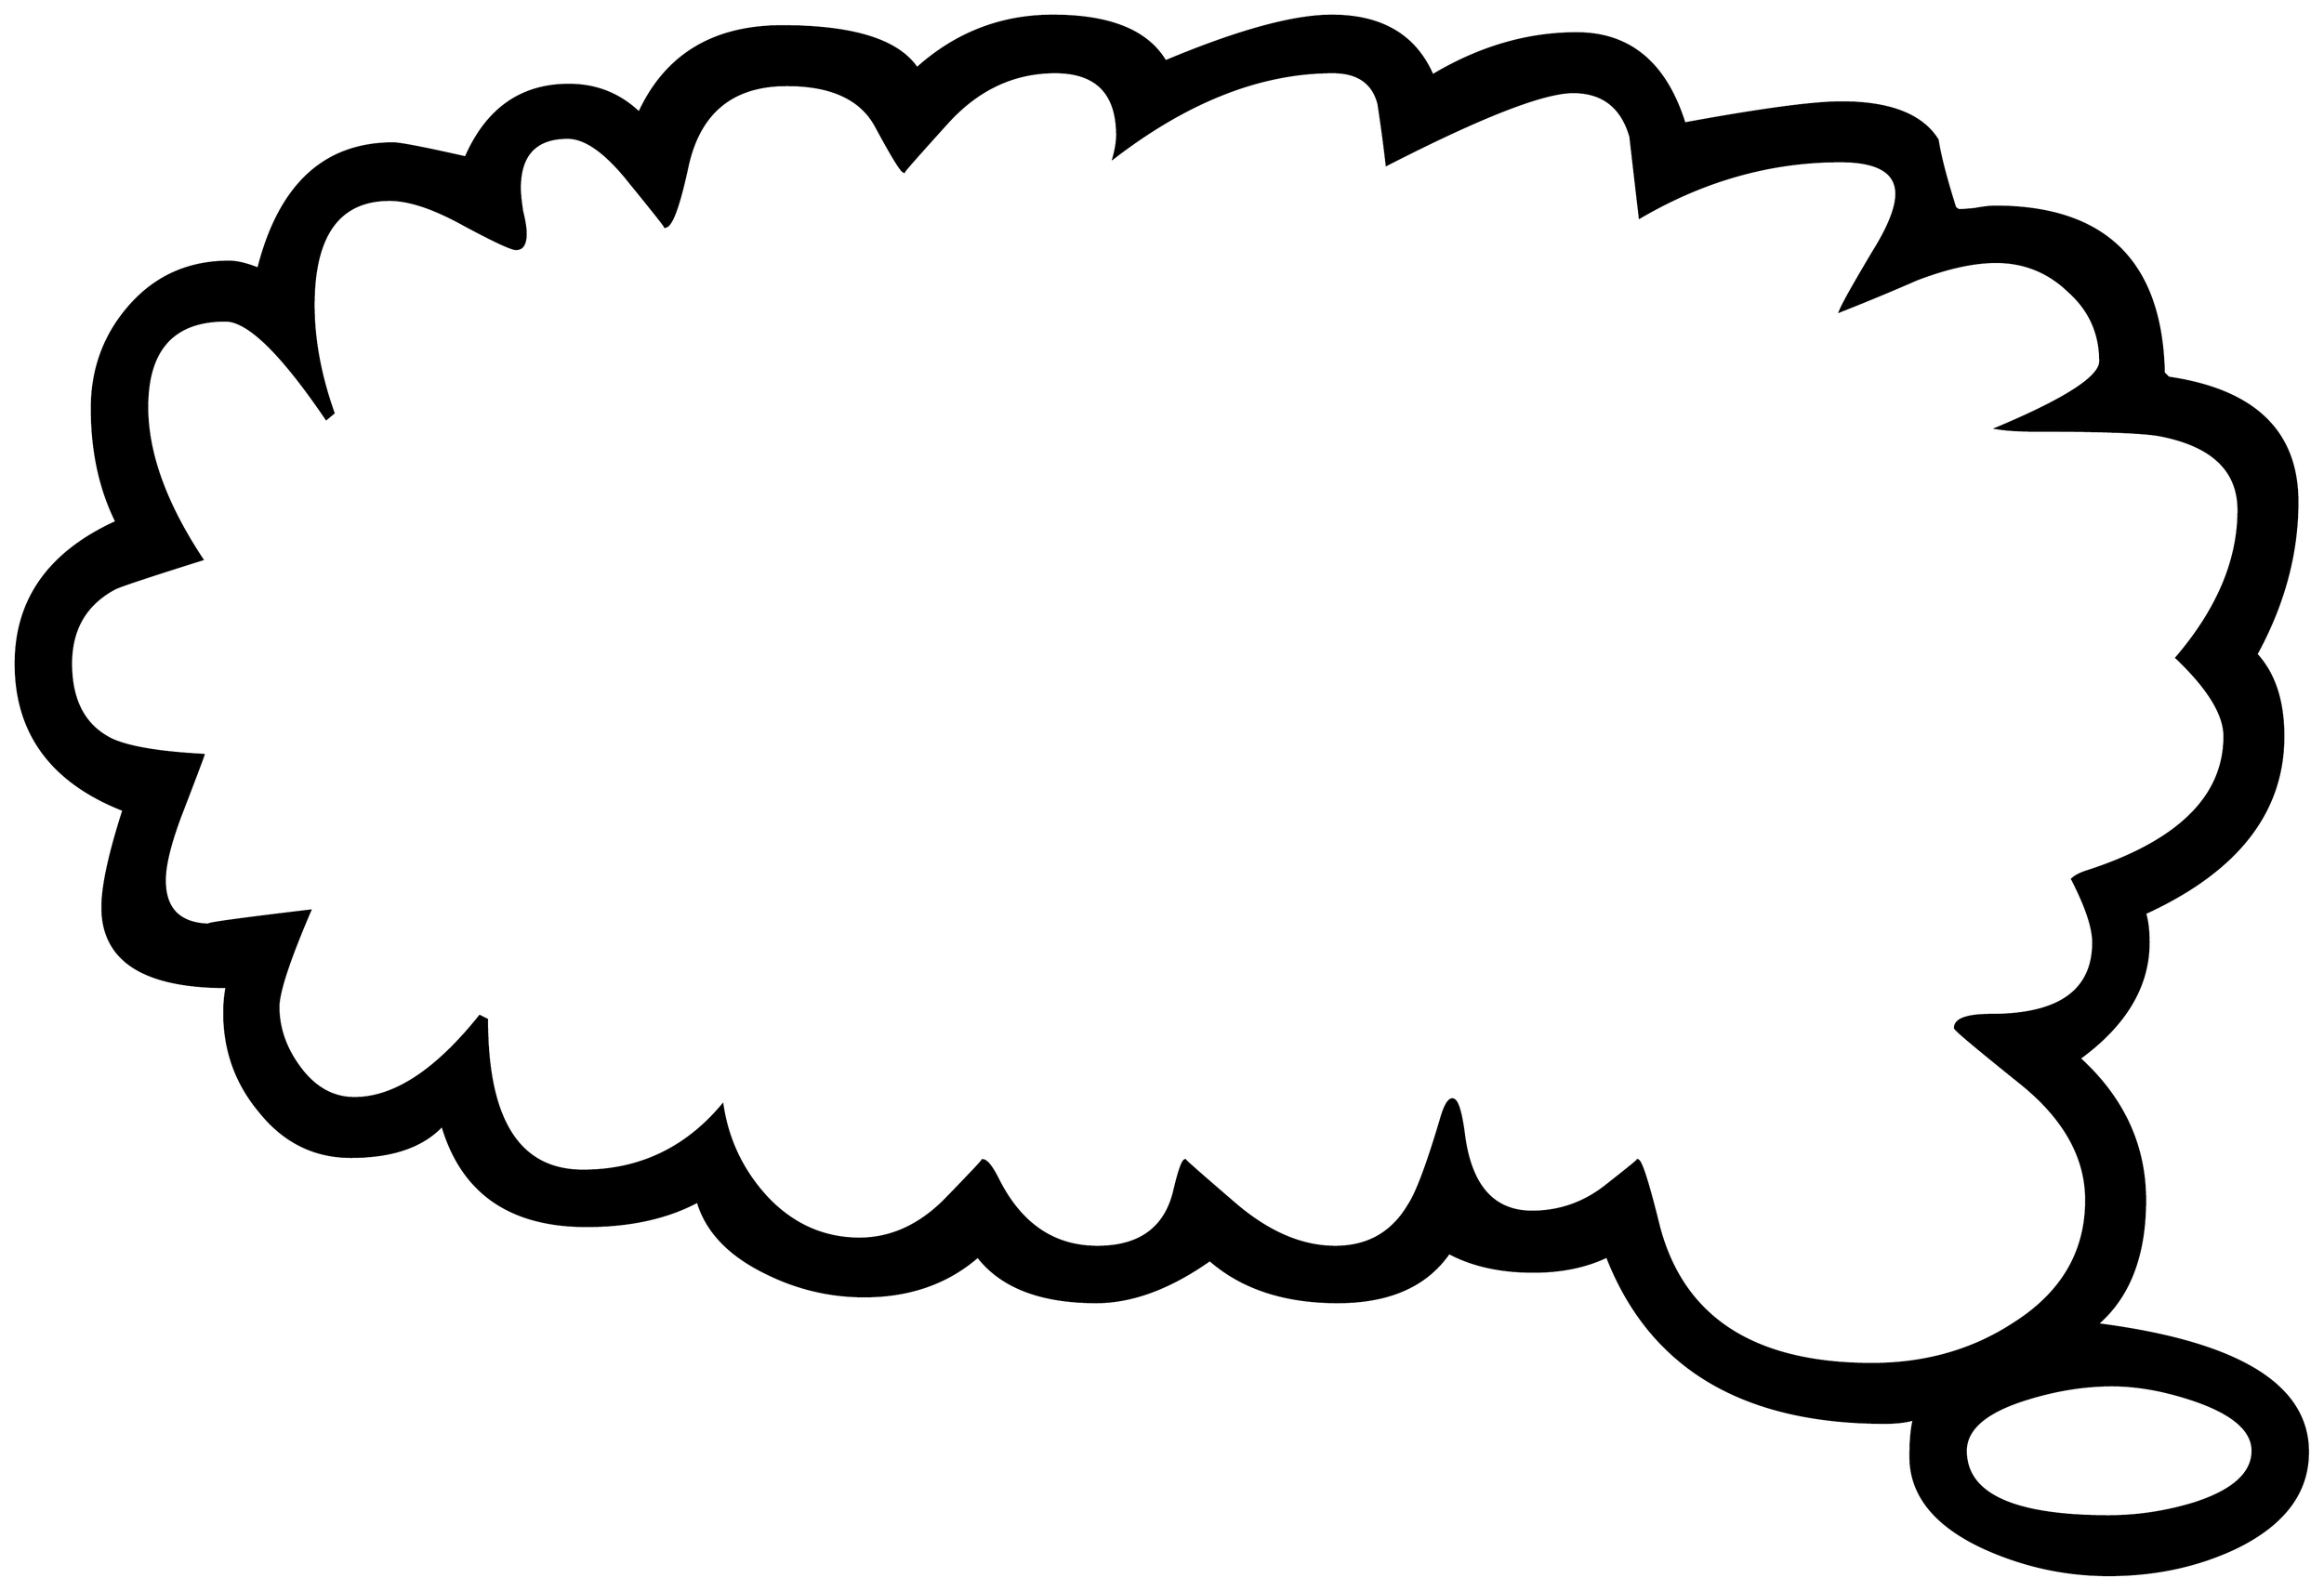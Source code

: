 


\begin{tikzpicture}[y=0.80pt, x=0.80pt, yscale=-1.0, xscale=1.0, inner sep=0pt, outer sep=0pt]
\begin{scope}[shift={(100.0,1689.0)},nonzero rule]
  \path[draw=.,fill=.,line width=1.600pt] (2002.0,-5.0) .. controls
    (2002.0,29.667) and (1981.333,57.0) .. (1940.0,77.0) .. controls
    (1907.333,92.333) and (1871.333,100.0) .. (1832.0,100.0) ..
    controls (1795.333,100.0) and (1760.0,92.333) .. (1726.0,77.0)
    .. controls (1684.0,57.667) and (1663.0,31.667) .. (1663.0,-1.0)
    .. controls (1663.0,-15.0) and (1664.0,-25.667) ..
    (1666.0,-33.0) .. controls (1659.333,-31.0) and (1651.0,-30.0)
    .. (1641.0,-30.0) .. controls (1519.667,-30.0) and
    (1440.667,-77.333) .. (1404.0,-172.0) .. controls
    (1386.0,-163.333) and (1365.0,-159.0) .. (1341.0,-159.0) ..
    controls (1313.0,-159.0) and (1289.0,-164.333) ..
    (1269.0,-175.0) .. controls (1249.667,-147.0) and
    (1218.0,-133.0) .. (1174.0,-133.0) .. controls
    (1128.667,-133.0) and (1092.333,-145.0) .. (1065.0,-169.0) ..
    controls (1031.0,-145.0) and (998.667,-133.0) ..
    (968.0,-133.0) .. controls (920.667,-133.0) and (887.0,-146.0)
    .. (867.0,-172.0) .. controls (841.0,-149.333) and
    (808.667,-138.0) .. (770.0,-138.0) .. controls (740.667,-138.0)
    and (712.667,-144.667) .. (686.0,-158.0) .. controls
    (654.667,-173.333) and (635.333,-193.667) .. (628.0,-219.0) ..
    controls (602.0,-205.0) and (570.333,-198.0) .. (533.0,-198.0)
    .. controls (467.667,-198.0) and (426.667,-226.667) ..
    (410.0,-284.0) .. controls (393.333,-266.0) and (367.333,-257.0)
    .. (332.0,-257.0) .. controls (300.667,-257.0) and
    (274.667,-270.0) .. (254.0,-296.0) .. controls (234.0,-320.0)
    and (224.0,-348.0) .. (224.0,-380.0) .. controls
    (224.0,-387.333) and (224.667,-394.667) .. (226.0,-402.0) ..
    controls (155.333,-402.0) and (120.0,-424.667) .. (120.0,-470.0)
    .. controls (120.0,-488.0) and (126.0,-515.667) ..
    (138.0,-553.0) .. controls (76.667,-577.0) and (46.0,-618.667)
    .. (46.0,-678.0) .. controls (46.0,-732.667) and (74.667,-773.0)
    .. (132.0,-799.0) .. controls (118.0,-827.0) and
    (111.0,-859.333) .. (111.0,-896.0) .. controls (111.0,-930.0)
    and (122.0,-959.333) .. (144.0,-984.0) .. controls
    (166.0,-1008.667) and (194.0,-1021.0) .. (228.0,-1021.0) ..
    controls (234.667,-1021.0) and (243.0,-1019.0) ..
    (253.0,-1015.0) .. controls (271.0,-1086.333) and
    (309.333,-1122.0) .. (368.0,-1122.0) .. controls
    (374.0,-1122.0) and (394.667,-1118.0) .. (430.0,-1110.0) ..
    controls (448.0,-1151.333) and (477.333,-1172.0) ..
    (518.0,-1172.0) .. controls (541.333,-1172.0) and
    (561.333,-1164.0) .. (578.0,-1148.0) .. controls
    (600.667,-1197.333) and (641.333,-1222.0) .. (700.0,-1222.0) ..
    controls (760.667,-1222.0) and (799.0,-1210.0) ..
    (815.0,-1186.0) .. controls (848.333,-1216.0) and
    (887.0,-1231.0) .. (931.0,-1231.0) .. controls
    (979.667,-1231.0) and (1011.667,-1218.0) .. (1027.0,-1192.0) ..
    controls (1089.0,-1218.0) and (1136.333,-1231.0) ..
    (1169.0,-1231.0) .. controls (1211.667,-1231.0) and
    (1240.333,-1214.0) .. (1255.0,-1180.0) .. controls
    (1295.0,-1204.0) and (1336.0,-1216.0) .. (1378.0,-1216.0) ..
    controls (1423.333,-1216.0) and (1454.0,-1190.333) ..
    (1470.0,-1139.0) .. controls (1535.333,-1151.0) and
    (1580.0,-1157.0) .. (1604.0,-1157.0) .. controls
    (1645.333,-1157.0) and (1672.667,-1146.333) .. (1686.0,-1125.0) ..
    controls (1688.0,-1111.667) and (1693.0,-1092.333) ..
    (1701.0,-1067.0) -- (1704.0,-1065.0) .. controls
    (1706.667,-1065.0) and (1711.333,-1065.333) .. (1718.0,-1066.0) ..
    controls (1725.333,-1067.333) and (1731.0,-1068.0) ..
    (1735.0,-1068.0) .. controls (1829.0,-1068.0) and
    (1877.0,-1020.667) .. (1879.0,-926.0) -- (1883.0,-922.0) ..
    controls (1956.333,-911.333) and (1993.0,-876.0) ..
    (1993.0,-816.0) .. controls (1993.0,-772.0) and
    (1981.333,-728.667) .. (1958.0,-686.0) .. controls
    (1973.333,-669.333) and (1981.0,-646.0) .. (1981.0,-616.0) ..
    controls (1981.0,-551.333) and (1941.667,-501.0) ..
    (1863.0,-465.0) .. controls (1865.0,-458.333) and
    (1866.0,-450.0) .. (1866.0,-440.0) .. controls
    (1866.0,-402.667) and (1846.333,-369.667) .. (1807.0,-341.0) ..
    controls (1844.333,-307.0) and (1863.0,-266.667) ..
    (1863.0,-220.0) .. controls (1863.0,-172.667) and
    (1849.333,-137.333) .. (1822.0,-114.0) .. controls
    (1942.0,-98.667) and (2002.0,-62.333) .. (2002.0,-5.0) --
    cycle(1955.0,-6.0) .. controls (1955.0,-23.333) and
    (1938.667,-37.667) .. (1906.0,-49.0) .. controls (1880.667,-57.667)
    and (1857.0,-62.0) .. (1835.0,-62.0) .. controls
    (1811.0,-62.0) and (1786.333,-58.0) .. (1761.0,-50.0) ..
    controls (1727.0,-39.333) and (1710.0,-24.667) .. (1710.0,-6.0)
    .. controls (1710.0,31.333) and (1750.667,50.0) .. (1832.0,50.0)
    .. controls (1856.667,50.0) and (1881.0,46.333) .. (1905.0,39.0)
    .. controls (1938.333,28.333) and (1955.0,13.333) .. (1955.0,-6.0)
    -- cycle(1943.0,-809.0) .. controls (1943.0,-843.0) and
    (1920.667,-864.333) .. (1876.0,-873.0) .. controls
    (1862.0,-875.667) and (1826.333,-877.0) .. (1769.0,-877.0) ..
    controls (1755.667,-877.0) and (1745.0,-877.667) ..
    (1737.0,-879.0) .. controls (1795.667,-903.667) and
    (1825.0,-922.667) .. (1825.0,-936.0) .. controls
    (1825.0,-960.0) and (1816.0,-980.0) .. (1798.0,-996.0) ..
    controls (1780.667,-1012.667) and (1760.0,-1021.0) ..
    (1736.0,-1021.0) .. controls (1716.667,-1021.0) and
    (1694.0,-1016.0) .. (1668.0,-1006.0) .. controls
    (1646.667,-996.667) and (1625.0,-987.667) .. (1603.0,-979.0) ..
    controls (1605.0,-984.333) and (1614.333,-1001.0) ..
    (1631.0,-1029.0) .. controls (1644.333,-1050.333) and
    (1651.0,-1067.0) .. (1651.0,-1079.0) .. controls
    (1651.0,-1097.667) and (1635.0,-1107.0) .. (1603.0,-1107.0) ..
    controls (1543.667,-1107.0) and (1486.667,-1091.0) ..
    (1432.0,-1059.0) .. controls (1429.333,-1081.667) and
    (1426.667,-1104.667) .. (1424.0,-1128.0) .. controls
    (1416.667,-1153.333) and (1400.333,-1166.0) .. (1375.0,-1166.0) ..
    controls (1349.667,-1166.0) and (1296.667,-1145.333) ..
    (1216.0,-1104.0) .. controls (1214.0,-1121.333) and
    (1211.667,-1138.667) .. (1209.0,-1156.0) .. controls
    (1204.333,-1174.0) and (1191.333,-1183.0) .. (1170.0,-1183.0) ..
    controls (1108.667,-1183.0) and (1046.333,-1158.667) ..
    (983.0,-1110.0) .. controls (985.0,-1117.333) and
    (986.0,-1123.667) .. (986.0,-1129.0) .. controls
    (986.0,-1165.0) and (968.333,-1183.0) .. (933.0,-1183.0) ..
    controls (897.667,-1183.0) and (867.0,-1168.667) ..
    (841.0,-1140.0) .. controls (815.667,-1112.0) and
    (803.333,-1098.0) .. (804.0,-1098.0) .. controls
    (802.0,-1098.0) and (794.0,-1111.0) .. (780.0,-1137.0) ..
    controls (767.333,-1160.333) and (742.0,-1172.0) ..
    (704.0,-1172.0) .. controls (657.333,-1172.0) and
    (629.0,-1148.667) .. (619.0,-1102.0) .. controls
    (611.667,-1068.0) and (605.333,-1051.0) .. (600.0,-1051.0) ..
    controls (600.667,-1051.0) and (590.667,-1063.667) ..
    (570.0,-1089.0) .. controls (550.0,-1114.333) and
    (532.333,-1127.0) .. (517.0,-1127.0) .. controls
    (489.667,-1127.0) and (476.0,-1112.667) .. (476.0,-1084.0) ..
    controls (476.0,-1079.333) and (476.667,-1072.667) ..
    (478.0,-1064.0) .. controls (480.0,-1056.0) and
    (481.0,-1049.667) .. (481.0,-1045.0) .. controls
    (481.0,-1036.333) and (478.333,-1032.0) .. (473.0,-1032.0) ..
    controls (469.0,-1032.0) and (454.0,-1039.0) ..
    (428.0,-1053.0) .. controls (402.667,-1067.0) and
    (381.667,-1074.0) .. (365.0,-1074.0) .. controls
    (321.667,-1074.0) and (300.0,-1044.0) .. (300.0,-984.0) ..
    controls (300.0,-954.667) and (305.667,-924.0) .. (317.0,-892.0)
    -- (311.0,-887.0) .. controls (273.0,-943.0) and
    (244.333,-971.0) .. (225.0,-971.0) .. controls (180.333,-971.0)
    and (158.0,-946.333) .. (158.0,-897.0) .. controls
    (158.0,-857.667) and (173.667,-814.333) .. (205.0,-767.0) ..
    controls (158.333,-752.333) and (133.333,-744.0) .. (130.0,-742.0)
    .. controls (105.333,-728.667) and (93.0,-707.333) ..
    (93.0,-678.0) .. controls (93.0,-646.0) and (104.667,-624.333)
    .. (128.0,-613.0) .. controls (142.667,-606.333) and
    (168.667,-602.0) .. (206.0,-600.0) .. controls (206.0,-599.333)
    and (199.333,-581.667) .. (186.0,-547.0) .. controls
    (177.333,-523.667) and (173.0,-505.667) .. (173.0,-493.0) ..
    controls (173.0,-467.667) and (186.333,-455.0) .. (213.0,-455.0)
    .. controls (201.667,-455.0) and (229.667,-459.0) ..
    (297.0,-467.0) .. controls (279.0,-425.0) and (270.0,-397.667)
    .. (270.0,-385.0) .. controls (270.0,-366.333) and
    (276.333,-348.667) .. (289.0,-332.0) .. controls (301.667,-315.333)
    and (317.0,-307.0) .. (335.0,-307.0) .. controls
    (369.0,-307.0) and (404.667,-330.333) .. (442.0,-377.0) --
    (448.0,-374.0) .. controls (448.0,-288.0) and (475.333,-245.0)
    .. (530.0,-245.0) .. controls (578.0,-245.0) and
    (617.667,-263.667) .. (649.0,-301.0) .. controls (653.667,-270.333)
    and (666.667,-243.667) .. (688.0,-221.0) .. controls
    (710.0,-198.333) and (736.0,-187.0) .. (766.0,-187.0) ..
    controls (792.667,-187.0) and (817.0,-198.0) .. (839.0,-220.0)
    .. controls (861.0,-242.667) and (871.667,-254.0) ..
    (871.0,-254.0) .. controls (874.333,-254.0) and (878.667,-248.667)
    .. (884.0,-238.0) .. controls (903.333,-199.333) and
    (931.667,-180.0) .. (969.0,-180.0) .. controls (1005.667,-180.0)
    and (1027.667,-196.333) .. (1035.0,-229.0) .. controls
    (1039.0,-245.667) and (1042.0,-254.0) .. (1044.0,-254.0) ..
    controls (1043.333,-254.0) and (1057.333,-241.667) ..
    (1086.0,-217.0) .. controls (1114.667,-192.333) and
    (1143.333,-180.0) .. (1172.0,-180.0) .. controls
    (1200.0,-180.0) and (1221.0,-192.0) .. (1235.0,-216.0) ..
    controls (1241.667,-226.0) and (1250.667,-250.0) ..
    (1262.0,-288.0) .. controls (1265.333,-300.0) and
    (1268.667,-306.0) .. (1272.0,-306.0) .. controls
    (1276.0,-306.0) and (1279.333,-295.333) .. (1282.0,-274.0) ..
    controls (1288.0,-231.333) and (1307.333,-210.0) ..
    (1340.0,-210.0) .. controls (1363.333,-210.0) and
    (1384.333,-217.333) .. (1403.0,-232.0) .. controls
    (1421.667,-246.667) and (1430.667,-254.0) .. (1430.0,-254.0) ..
    controls (1432.667,-254.0) and (1438.333,-236.667) ..
    (1447.0,-202.0) .. controls (1466.333,-120.667) and
    (1527.333,-80.0) .. (1630.0,-80.0) .. controls (1676.0,-80.0)
    and (1716.667,-91.667) .. (1752.0,-115.0) .. controls
    (1792.667,-141.0) and (1813.0,-176.0) .. (1813.0,-220.0) ..
    controls (1813.0,-256.667) and (1794.333,-290.0) ..
    (1757.0,-320.0) .. controls (1719.667,-350.0) and
    (1701.0,-365.667) .. (1701.0,-367.0) .. controls
    (1701.0,-374.333) and (1711.333,-378.0) .. (1732.0,-378.0) ..
    controls (1790.0,-378.0) and (1819.0,-398.667) ..
    (1819.0,-440.0) .. controls (1819.0,-452.667) and
    (1813.0,-470.667) .. (1801.0,-494.0) .. controls
    (1803.667,-496.667) and (1808.333,-499.0) .. (1815.0,-501.0) ..
    controls (1892.333,-526.333) and (1931.0,-564.667) ..
    (1931.0,-616.0) .. controls (1931.0,-634.667) and
    (1917.333,-657.0) .. (1890.0,-683.0) .. controls
    (1925.333,-724.333) and (1943.0,-766.333) .. (1943.0,-809.0) --
    cycle;
\end{scope}

\end{tikzpicture}

